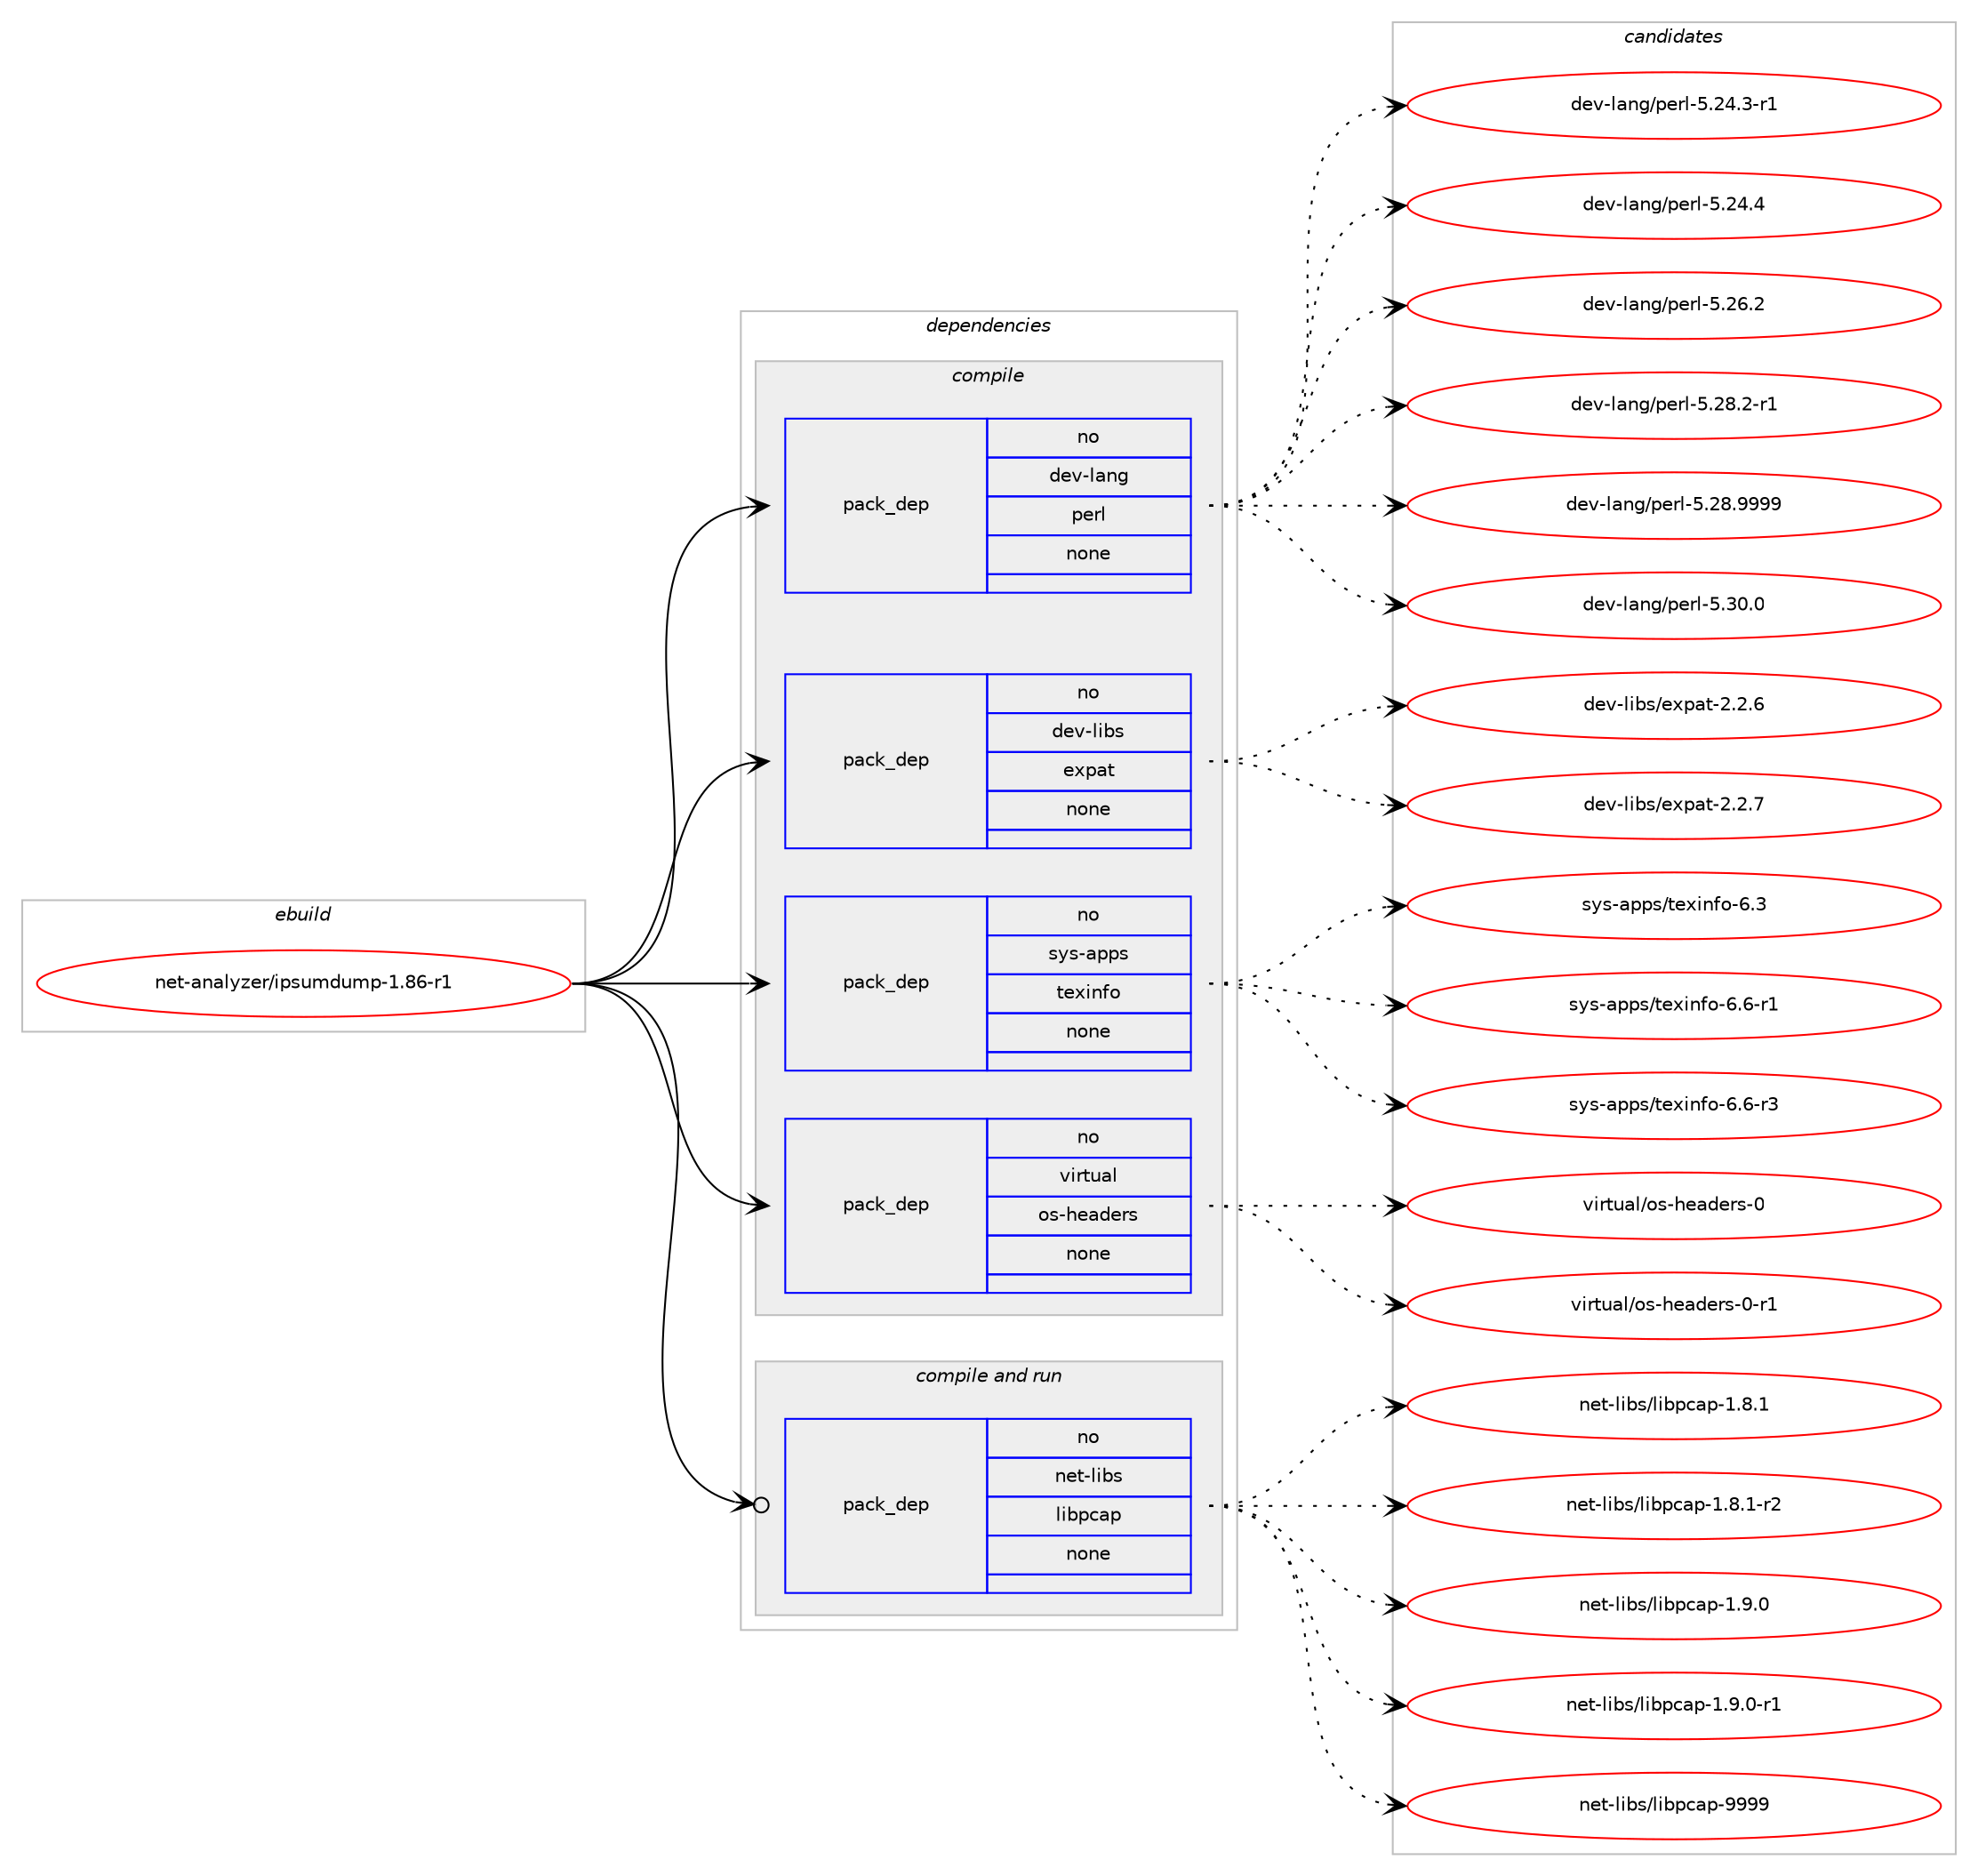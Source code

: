 digraph prolog {

# *************
# Graph options
# *************

newrank=true;
concentrate=true;
compound=true;
graph [rankdir=LR,fontname=Helvetica,fontsize=10,ranksep=1.5];#, ranksep=2.5, nodesep=0.2];
edge  [arrowhead=vee];
node  [fontname=Helvetica,fontsize=10];

# **********
# The ebuild
# **********

subgraph cluster_leftcol {
color=gray;
rank=same;
label=<<i>ebuild</i>>;
id [label="net-analyzer/ipsumdump-1.86-r1", color=red, width=4, href="../net-analyzer/ipsumdump-1.86-r1.svg"];
}

# ****************
# The dependencies
# ****************

subgraph cluster_midcol {
color=gray;
label=<<i>dependencies</i>>;
subgraph cluster_compile {
fillcolor="#eeeeee";
style=filled;
label=<<i>compile</i>>;
subgraph pack349 {
dependency389 [label=<<TABLE BORDER="0" CELLBORDER="1" CELLSPACING="0" CELLPADDING="4" WIDTH="220"><TR><TD ROWSPAN="6" CELLPADDING="30">pack_dep</TD></TR><TR><TD WIDTH="110">no</TD></TR><TR><TD>dev-lang</TD></TR><TR><TD>perl</TD></TR><TR><TD>none</TD></TR><TR><TD></TD></TR></TABLE>>, shape=none, color=blue];
}
id:e -> dependency389:w [weight=20,style="solid",arrowhead="vee"];
subgraph pack350 {
dependency390 [label=<<TABLE BORDER="0" CELLBORDER="1" CELLSPACING="0" CELLPADDING="4" WIDTH="220"><TR><TD ROWSPAN="6" CELLPADDING="30">pack_dep</TD></TR><TR><TD WIDTH="110">no</TD></TR><TR><TD>dev-libs</TD></TR><TR><TD>expat</TD></TR><TR><TD>none</TD></TR><TR><TD></TD></TR></TABLE>>, shape=none, color=blue];
}
id:e -> dependency390:w [weight=20,style="solid",arrowhead="vee"];
subgraph pack351 {
dependency391 [label=<<TABLE BORDER="0" CELLBORDER="1" CELLSPACING="0" CELLPADDING="4" WIDTH="220"><TR><TD ROWSPAN="6" CELLPADDING="30">pack_dep</TD></TR><TR><TD WIDTH="110">no</TD></TR><TR><TD>sys-apps</TD></TR><TR><TD>texinfo</TD></TR><TR><TD>none</TD></TR><TR><TD></TD></TR></TABLE>>, shape=none, color=blue];
}
id:e -> dependency391:w [weight=20,style="solid",arrowhead="vee"];
subgraph pack352 {
dependency392 [label=<<TABLE BORDER="0" CELLBORDER="1" CELLSPACING="0" CELLPADDING="4" WIDTH="220"><TR><TD ROWSPAN="6" CELLPADDING="30">pack_dep</TD></TR><TR><TD WIDTH="110">no</TD></TR><TR><TD>virtual</TD></TR><TR><TD>os-headers</TD></TR><TR><TD>none</TD></TR><TR><TD></TD></TR></TABLE>>, shape=none, color=blue];
}
id:e -> dependency392:w [weight=20,style="solid",arrowhead="vee"];
}
subgraph cluster_compileandrun {
fillcolor="#eeeeee";
style=filled;
label=<<i>compile and run</i>>;
subgraph pack353 {
dependency393 [label=<<TABLE BORDER="0" CELLBORDER="1" CELLSPACING="0" CELLPADDING="4" WIDTH="220"><TR><TD ROWSPAN="6" CELLPADDING="30">pack_dep</TD></TR><TR><TD WIDTH="110">no</TD></TR><TR><TD>net-libs</TD></TR><TR><TD>libpcap</TD></TR><TR><TD>none</TD></TR><TR><TD></TD></TR></TABLE>>, shape=none, color=blue];
}
id:e -> dependency393:w [weight=20,style="solid",arrowhead="odotvee"];
}
subgraph cluster_run {
fillcolor="#eeeeee";
style=filled;
label=<<i>run</i>>;
}
}

# **************
# The candidates
# **************

subgraph cluster_choices {
rank=same;
color=gray;
label=<<i>candidates</i>>;

subgraph choice349 {
color=black;
nodesep=1;
choice100101118451089711010347112101114108455346505246514511449 [label="dev-lang/perl-5.24.3-r1", color=red, width=4,href="../dev-lang/perl-5.24.3-r1.svg"];
choice10010111845108971101034711210111410845534650524652 [label="dev-lang/perl-5.24.4", color=red, width=4,href="../dev-lang/perl-5.24.4.svg"];
choice10010111845108971101034711210111410845534650544650 [label="dev-lang/perl-5.26.2", color=red, width=4,href="../dev-lang/perl-5.26.2.svg"];
choice100101118451089711010347112101114108455346505646504511449 [label="dev-lang/perl-5.28.2-r1", color=red, width=4,href="../dev-lang/perl-5.28.2-r1.svg"];
choice10010111845108971101034711210111410845534650564657575757 [label="dev-lang/perl-5.28.9999", color=red, width=4,href="../dev-lang/perl-5.28.9999.svg"];
choice10010111845108971101034711210111410845534651484648 [label="dev-lang/perl-5.30.0", color=red, width=4,href="../dev-lang/perl-5.30.0.svg"];
dependency389:e -> choice100101118451089711010347112101114108455346505246514511449:w [style=dotted,weight="100"];
dependency389:e -> choice10010111845108971101034711210111410845534650524652:w [style=dotted,weight="100"];
dependency389:e -> choice10010111845108971101034711210111410845534650544650:w [style=dotted,weight="100"];
dependency389:e -> choice100101118451089711010347112101114108455346505646504511449:w [style=dotted,weight="100"];
dependency389:e -> choice10010111845108971101034711210111410845534650564657575757:w [style=dotted,weight="100"];
dependency389:e -> choice10010111845108971101034711210111410845534651484648:w [style=dotted,weight="100"];
}
subgraph choice350 {
color=black;
nodesep=1;
choice10010111845108105981154710112011297116455046504654 [label="dev-libs/expat-2.2.6", color=red, width=4,href="../dev-libs/expat-2.2.6.svg"];
choice10010111845108105981154710112011297116455046504655 [label="dev-libs/expat-2.2.7", color=red, width=4,href="../dev-libs/expat-2.2.7.svg"];
dependency390:e -> choice10010111845108105981154710112011297116455046504654:w [style=dotted,weight="100"];
dependency390:e -> choice10010111845108105981154710112011297116455046504655:w [style=dotted,weight="100"];
}
subgraph choice351 {
color=black;
nodesep=1;
choice11512111545971121121154711610112010511010211145544651 [label="sys-apps/texinfo-6.3", color=red, width=4,href="../sys-apps/texinfo-6.3.svg"];
choice115121115459711211211547116101120105110102111455446544511449 [label="sys-apps/texinfo-6.6-r1", color=red, width=4,href="../sys-apps/texinfo-6.6-r1.svg"];
choice115121115459711211211547116101120105110102111455446544511451 [label="sys-apps/texinfo-6.6-r3", color=red, width=4,href="../sys-apps/texinfo-6.6-r3.svg"];
dependency391:e -> choice11512111545971121121154711610112010511010211145544651:w [style=dotted,weight="100"];
dependency391:e -> choice115121115459711211211547116101120105110102111455446544511449:w [style=dotted,weight="100"];
dependency391:e -> choice115121115459711211211547116101120105110102111455446544511451:w [style=dotted,weight="100"];
}
subgraph choice352 {
color=black;
nodesep=1;
choice118105114116117971084711111545104101971001011141154548 [label="virtual/os-headers-0", color=red, width=4,href="../virtual/os-headers-0.svg"];
choice1181051141161179710847111115451041019710010111411545484511449 [label="virtual/os-headers-0-r1", color=red, width=4,href="../virtual/os-headers-0-r1.svg"];
dependency392:e -> choice118105114116117971084711111545104101971001011141154548:w [style=dotted,weight="100"];
dependency392:e -> choice1181051141161179710847111115451041019710010111411545484511449:w [style=dotted,weight="100"];
}
subgraph choice353 {
color=black;
nodesep=1;
choice110101116451081059811547108105981129997112454946564649 [label="net-libs/libpcap-1.8.1", color=red, width=4,href="../net-libs/libpcap-1.8.1.svg"];
choice1101011164510810598115471081059811299971124549465646494511450 [label="net-libs/libpcap-1.8.1-r2", color=red, width=4,href="../net-libs/libpcap-1.8.1-r2.svg"];
choice110101116451081059811547108105981129997112454946574648 [label="net-libs/libpcap-1.9.0", color=red, width=4,href="../net-libs/libpcap-1.9.0.svg"];
choice1101011164510810598115471081059811299971124549465746484511449 [label="net-libs/libpcap-1.9.0-r1", color=red, width=4,href="../net-libs/libpcap-1.9.0-r1.svg"];
choice1101011164510810598115471081059811299971124557575757 [label="net-libs/libpcap-9999", color=red, width=4,href="../net-libs/libpcap-9999.svg"];
dependency393:e -> choice110101116451081059811547108105981129997112454946564649:w [style=dotted,weight="100"];
dependency393:e -> choice1101011164510810598115471081059811299971124549465646494511450:w [style=dotted,weight="100"];
dependency393:e -> choice110101116451081059811547108105981129997112454946574648:w [style=dotted,weight="100"];
dependency393:e -> choice1101011164510810598115471081059811299971124549465746484511449:w [style=dotted,weight="100"];
dependency393:e -> choice1101011164510810598115471081059811299971124557575757:w [style=dotted,weight="100"];
}
}

}

